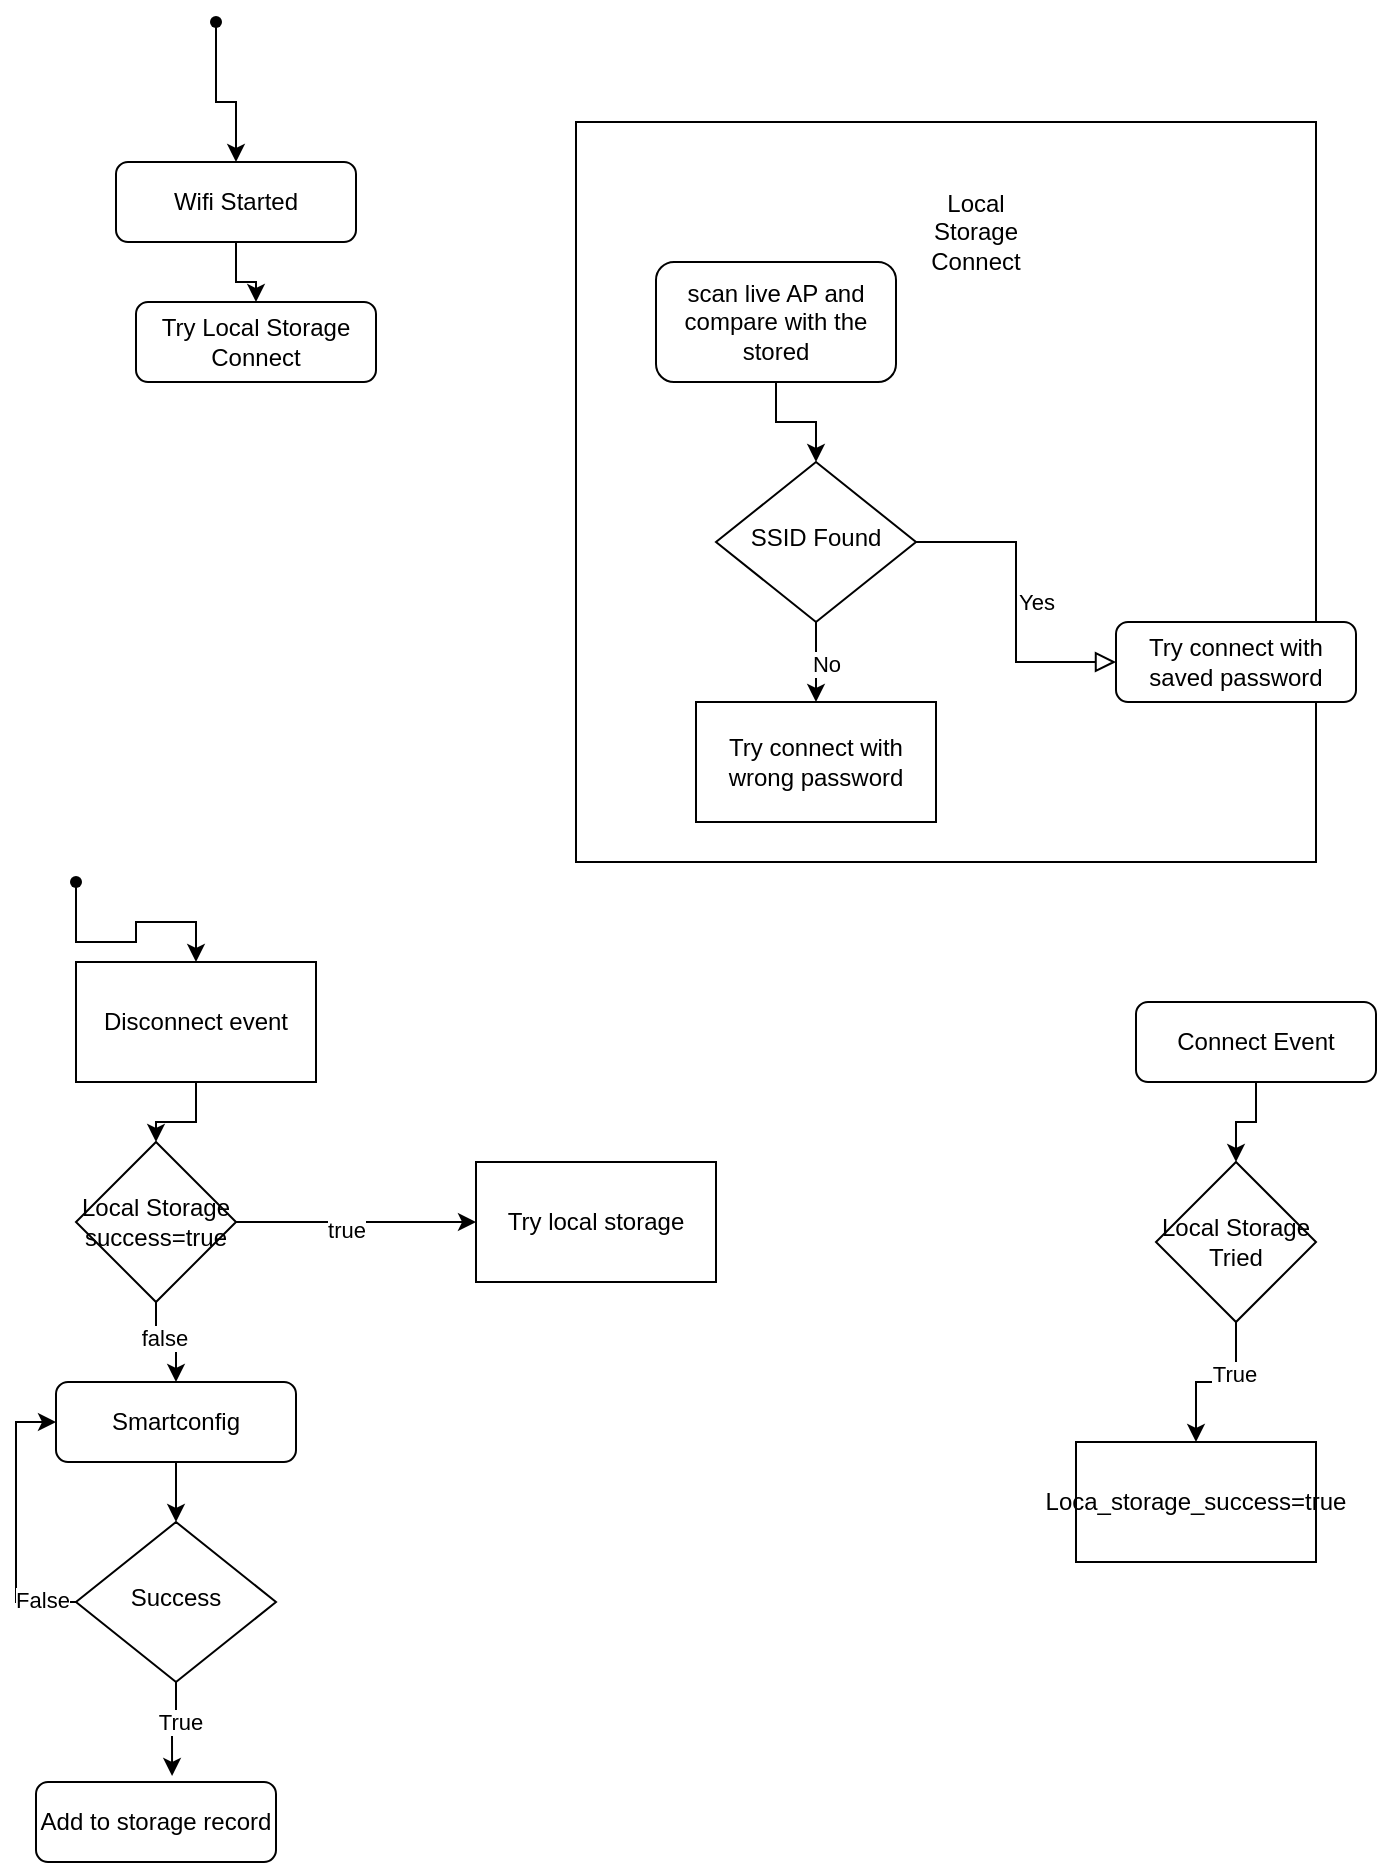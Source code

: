 <mxfile version="26.0.16">
  <diagram id="C5RBs43oDa-KdzZeNtuy" name="Page-1">
    <mxGraphModel dx="1153" dy="1701" grid="1" gridSize="10" guides="1" tooltips="1" connect="1" arrows="1" fold="1" page="1" pageScale="1" pageWidth="827" pageHeight="1169" math="0" shadow="0">
      <root>
        <mxCell id="WIyWlLk6GJQsqaUBKTNV-0" />
        <mxCell id="WIyWlLk6GJQsqaUBKTNV-1" parent="WIyWlLk6GJQsqaUBKTNV-0" />
        <mxCell id="-WDgdykgy2R4WfYBb3JP-49" value="" style="whiteSpace=wrap;html=1;aspect=fixed;" vertex="1" parent="WIyWlLk6GJQsqaUBKTNV-1">
          <mxGeometry x="380" y="-100" width="370" height="370" as="geometry" />
        </mxCell>
        <mxCell id="WIyWlLk6GJQsqaUBKTNV-3" value="Try Local Storage Connect" style="rounded=1;whiteSpace=wrap;html=1;fontSize=12;glass=0;strokeWidth=1;shadow=0;" parent="WIyWlLk6GJQsqaUBKTNV-1" vertex="1">
          <mxGeometry x="160" y="-10" width="120" height="40" as="geometry" />
        </mxCell>
        <mxCell id="WIyWlLk6GJQsqaUBKTNV-5" value="Yes" style="edgeStyle=orthogonalEdgeStyle;rounded=0;html=1;jettySize=auto;orthogonalLoop=1;fontSize=11;endArrow=block;endFill=0;endSize=8;strokeWidth=1;shadow=0;labelBackgroundColor=none;" parent="WIyWlLk6GJQsqaUBKTNV-1" source="WIyWlLk6GJQsqaUBKTNV-6" target="WIyWlLk6GJQsqaUBKTNV-7" edge="1">
          <mxGeometry y="10" relative="1" as="geometry">
            <mxPoint as="offset" />
          </mxGeometry>
        </mxCell>
        <mxCell id="-WDgdykgy2R4WfYBb3JP-23" style="edgeStyle=orthogonalEdgeStyle;rounded=0;orthogonalLoop=1;jettySize=auto;html=1;exitX=0.5;exitY=1;exitDx=0;exitDy=0;" edge="1" parent="WIyWlLk6GJQsqaUBKTNV-1" source="WIyWlLk6GJQsqaUBKTNV-6" target="-WDgdykgy2R4WfYBb3JP-22">
          <mxGeometry relative="1" as="geometry" />
        </mxCell>
        <mxCell id="-WDgdykgy2R4WfYBb3JP-24" value="No" style="edgeLabel;html=1;align=center;verticalAlign=middle;resizable=0;points=[];" vertex="1" connectable="0" parent="-WDgdykgy2R4WfYBb3JP-23">
          <mxGeometry x="0.04" y="5" relative="1" as="geometry">
            <mxPoint as="offset" />
          </mxGeometry>
        </mxCell>
        <mxCell id="WIyWlLk6GJQsqaUBKTNV-6" value="SSID Found" style="rhombus;whiteSpace=wrap;html=1;shadow=0;fontFamily=Helvetica;fontSize=12;align=center;strokeWidth=1;spacing=6;spacingTop=-4;" parent="WIyWlLk6GJQsqaUBKTNV-1" vertex="1">
          <mxGeometry x="450" y="70" width="100" height="80" as="geometry" />
        </mxCell>
        <mxCell id="WIyWlLk6GJQsqaUBKTNV-7" value="Try connect with saved password" style="rounded=1;whiteSpace=wrap;html=1;fontSize=12;glass=0;strokeWidth=1;shadow=0;" parent="WIyWlLk6GJQsqaUBKTNV-1" vertex="1">
          <mxGeometry x="650" y="150" width="120" height="40" as="geometry" />
        </mxCell>
        <mxCell id="WIyWlLk6GJQsqaUBKTNV-11" value="Add to storage record" style="rounded=1;whiteSpace=wrap;html=1;fontSize=12;glass=0;strokeWidth=1;shadow=0;" parent="WIyWlLk6GJQsqaUBKTNV-1" vertex="1">
          <mxGeometry x="110" y="730" width="120" height="40" as="geometry" />
        </mxCell>
        <mxCell id="-WDgdykgy2R4WfYBb3JP-5" style="edgeStyle=orthogonalEdgeStyle;rounded=0;orthogonalLoop=1;jettySize=auto;html=1;exitX=0.5;exitY=1;exitDx=0;exitDy=0;entryX=0.5;entryY=0;entryDx=0;entryDy=0;" edge="1" parent="WIyWlLk6GJQsqaUBKTNV-1" source="WIyWlLk6GJQsqaUBKTNV-12" target="-WDgdykgy2R4WfYBb3JP-4">
          <mxGeometry relative="1" as="geometry" />
        </mxCell>
        <mxCell id="WIyWlLk6GJQsqaUBKTNV-12" value="Smartconfig" style="rounded=1;whiteSpace=wrap;html=1;fontSize=12;glass=0;strokeWidth=1;shadow=0;" parent="WIyWlLk6GJQsqaUBKTNV-1" vertex="1">
          <mxGeometry x="120" y="530" width="120" height="40" as="geometry" />
        </mxCell>
        <mxCell id="-WDgdykgy2R4WfYBb3JP-8" style="edgeStyle=orthogonalEdgeStyle;rounded=0;orthogonalLoop=1;jettySize=auto;html=1;exitX=0;exitY=0.5;exitDx=0;exitDy=0;entryX=0;entryY=0.5;entryDx=0;entryDy=0;" edge="1" parent="WIyWlLk6GJQsqaUBKTNV-1" source="-WDgdykgy2R4WfYBb3JP-4" target="WIyWlLk6GJQsqaUBKTNV-12">
          <mxGeometry relative="1" as="geometry" />
        </mxCell>
        <mxCell id="-WDgdykgy2R4WfYBb3JP-9" value="False" style="edgeLabel;html=1;align=center;verticalAlign=middle;resizable=0;points=[];" vertex="1" connectable="0" parent="-WDgdykgy2R4WfYBb3JP-8">
          <mxGeometry x="-0.757" y="-1" relative="1" as="geometry">
            <mxPoint as="offset" />
          </mxGeometry>
        </mxCell>
        <mxCell id="-WDgdykgy2R4WfYBb3JP-4" value="Success" style="rhombus;whiteSpace=wrap;html=1;shadow=0;fontFamily=Helvetica;fontSize=12;align=center;strokeWidth=1;spacing=6;spacingTop=-4;" vertex="1" parent="WIyWlLk6GJQsqaUBKTNV-1">
          <mxGeometry x="130" y="600" width="100" height="80" as="geometry" />
        </mxCell>
        <mxCell id="-WDgdykgy2R4WfYBb3JP-6" style="edgeStyle=orthogonalEdgeStyle;rounded=0;orthogonalLoop=1;jettySize=auto;html=1;exitX=0.5;exitY=1;exitDx=0;exitDy=0;entryX=0.567;entryY=-0.075;entryDx=0;entryDy=0;entryPerimeter=0;" edge="1" parent="WIyWlLk6GJQsqaUBKTNV-1" source="-WDgdykgy2R4WfYBb3JP-4" target="WIyWlLk6GJQsqaUBKTNV-11">
          <mxGeometry relative="1" as="geometry" />
        </mxCell>
        <mxCell id="-WDgdykgy2R4WfYBb3JP-7" value="True" style="edgeLabel;html=1;align=center;verticalAlign=middle;resizable=0;points=[];" vertex="1" connectable="0" parent="-WDgdykgy2R4WfYBb3JP-6">
          <mxGeometry x="-0.184" y="2" relative="1" as="geometry">
            <mxPoint as="offset" />
          </mxGeometry>
        </mxCell>
        <mxCell id="-WDgdykgy2R4WfYBb3JP-22" value="Try connect with wrong password" style="rounded=0;whiteSpace=wrap;html=1;" vertex="1" parent="WIyWlLk6GJQsqaUBKTNV-1">
          <mxGeometry x="440" y="190" width="120" height="60" as="geometry" />
        </mxCell>
        <mxCell id="-WDgdykgy2R4WfYBb3JP-29" style="edgeStyle=orthogonalEdgeStyle;rounded=0;orthogonalLoop=1;jettySize=auto;html=1;entryX=0.5;entryY=0;entryDx=0;entryDy=0;" edge="1" parent="WIyWlLk6GJQsqaUBKTNV-1" source="-WDgdykgy2R4WfYBb3JP-25" target="-WDgdykgy2R4WfYBb3JP-26">
          <mxGeometry relative="1" as="geometry" />
        </mxCell>
        <mxCell id="-WDgdykgy2R4WfYBb3JP-25" value="Disconnect event" style="rounded=0;whiteSpace=wrap;html=1;" vertex="1" parent="WIyWlLk6GJQsqaUBKTNV-1">
          <mxGeometry x="130" y="320" width="120" height="60" as="geometry" />
        </mxCell>
        <mxCell id="-WDgdykgy2R4WfYBb3JP-27" style="edgeStyle=orthogonalEdgeStyle;rounded=0;orthogonalLoop=1;jettySize=auto;html=1;exitX=0.5;exitY=1;exitDx=0;exitDy=0;" edge="1" parent="WIyWlLk6GJQsqaUBKTNV-1" source="-WDgdykgy2R4WfYBb3JP-26" target="WIyWlLk6GJQsqaUBKTNV-12">
          <mxGeometry relative="1" as="geometry" />
        </mxCell>
        <mxCell id="-WDgdykgy2R4WfYBb3JP-28" value="false" style="edgeLabel;html=1;align=center;verticalAlign=middle;resizable=0;points=[];" vertex="1" connectable="0" parent="-WDgdykgy2R4WfYBb3JP-27">
          <mxGeometry x="-0.04" y="2" relative="1" as="geometry">
            <mxPoint as="offset" />
          </mxGeometry>
        </mxCell>
        <mxCell id="-WDgdykgy2R4WfYBb3JP-46" style="edgeStyle=orthogonalEdgeStyle;rounded=0;orthogonalLoop=1;jettySize=auto;html=1;exitX=1;exitY=0.5;exitDx=0;exitDy=0;" edge="1" parent="WIyWlLk6GJQsqaUBKTNV-1" source="-WDgdykgy2R4WfYBb3JP-26" target="-WDgdykgy2R4WfYBb3JP-48">
          <mxGeometry relative="1" as="geometry">
            <mxPoint x="320" y="450" as="targetPoint" />
          </mxGeometry>
        </mxCell>
        <mxCell id="-WDgdykgy2R4WfYBb3JP-47" value="true" style="edgeLabel;html=1;align=center;verticalAlign=middle;resizable=0;points=[];" vertex="1" connectable="0" parent="-WDgdykgy2R4WfYBb3JP-46">
          <mxGeometry x="-0.095" y="-4" relative="1" as="geometry">
            <mxPoint as="offset" />
          </mxGeometry>
        </mxCell>
        <mxCell id="-WDgdykgy2R4WfYBb3JP-26" value="Local Storage success=true" style="rhombus;whiteSpace=wrap;html=1;" vertex="1" parent="WIyWlLk6GJQsqaUBKTNV-1">
          <mxGeometry x="130" y="410" width="80" height="80" as="geometry" />
        </mxCell>
        <mxCell id="-WDgdykgy2R4WfYBb3JP-31" style="edgeStyle=orthogonalEdgeStyle;rounded=0;orthogonalLoop=1;jettySize=auto;html=1;" edge="1" parent="WIyWlLk6GJQsqaUBKTNV-1" source="-WDgdykgy2R4WfYBb3JP-30" target="-WDgdykgy2R4WfYBb3JP-25">
          <mxGeometry relative="1" as="geometry" />
        </mxCell>
        <mxCell id="-WDgdykgy2R4WfYBb3JP-30" value="" style="shape=waypoint;sketch=0;fillStyle=solid;size=6;pointerEvents=1;points=[];fillColor=none;resizable=0;rotatable=0;perimeter=centerPerimeter;snapToPoint=1;" vertex="1" parent="WIyWlLk6GJQsqaUBKTNV-1">
          <mxGeometry x="120" y="270" width="20" height="20" as="geometry" />
        </mxCell>
        <mxCell id="-WDgdykgy2R4WfYBb3JP-35" style="edgeStyle=orthogonalEdgeStyle;rounded=0;orthogonalLoop=1;jettySize=auto;html=1;" edge="1" parent="WIyWlLk6GJQsqaUBKTNV-1" source="-WDgdykgy2R4WfYBb3JP-32" target="-WDgdykgy2R4WfYBb3JP-34">
          <mxGeometry relative="1" as="geometry" />
        </mxCell>
        <mxCell id="-WDgdykgy2R4WfYBb3JP-32" value="" style="shape=waypoint;sketch=0;fillStyle=solid;size=6;pointerEvents=1;points=[];fillColor=none;resizable=0;rotatable=0;perimeter=centerPerimeter;snapToPoint=1;" vertex="1" parent="WIyWlLk6GJQsqaUBKTNV-1">
          <mxGeometry x="190" y="-160" width="20" height="20" as="geometry" />
        </mxCell>
        <mxCell id="-WDgdykgy2R4WfYBb3JP-36" style="edgeStyle=orthogonalEdgeStyle;rounded=0;orthogonalLoop=1;jettySize=auto;html=1;exitX=0.5;exitY=1;exitDx=0;exitDy=0;" edge="1" parent="WIyWlLk6GJQsqaUBKTNV-1" source="-WDgdykgy2R4WfYBb3JP-34" target="WIyWlLk6GJQsqaUBKTNV-3">
          <mxGeometry relative="1" as="geometry" />
        </mxCell>
        <mxCell id="-WDgdykgy2R4WfYBb3JP-34" value="Wifi Started" style="rounded=1;whiteSpace=wrap;html=1;fontSize=12;glass=0;strokeWidth=1;shadow=0;" vertex="1" parent="WIyWlLk6GJQsqaUBKTNV-1">
          <mxGeometry x="150" y="-80" width="120" height="40" as="geometry" />
        </mxCell>
        <mxCell id="-WDgdykgy2R4WfYBb3JP-41" style="edgeStyle=orthogonalEdgeStyle;rounded=0;orthogonalLoop=1;jettySize=auto;html=1;exitX=0.5;exitY=1;exitDx=0;exitDy=0;entryX=0.5;entryY=0;entryDx=0;entryDy=0;" edge="1" parent="WIyWlLk6GJQsqaUBKTNV-1" source="-WDgdykgy2R4WfYBb3JP-38" target="-WDgdykgy2R4WfYBb3JP-40">
          <mxGeometry relative="1" as="geometry" />
        </mxCell>
        <mxCell id="-WDgdykgy2R4WfYBb3JP-38" value="Connect Event" style="rounded=1;whiteSpace=wrap;html=1;fontSize=12;glass=0;strokeWidth=1;shadow=0;" vertex="1" parent="WIyWlLk6GJQsqaUBKTNV-1">
          <mxGeometry x="660" y="340" width="120" height="40" as="geometry" />
        </mxCell>
        <mxCell id="-WDgdykgy2R4WfYBb3JP-42" style="edgeStyle=orthogonalEdgeStyle;rounded=0;orthogonalLoop=1;jettySize=auto;html=1;exitX=0.5;exitY=1;exitDx=0;exitDy=0;entryX=0.5;entryY=0;entryDx=0;entryDy=0;" edge="1" parent="WIyWlLk6GJQsqaUBKTNV-1" source="-WDgdykgy2R4WfYBb3JP-40" target="-WDgdykgy2R4WfYBb3JP-44">
          <mxGeometry relative="1" as="geometry">
            <mxPoint x="700" y="540" as="targetPoint" />
          </mxGeometry>
        </mxCell>
        <mxCell id="-WDgdykgy2R4WfYBb3JP-43" value="True" style="edgeLabel;html=1;align=center;verticalAlign=middle;resizable=0;points=[];" vertex="1" connectable="0" parent="-WDgdykgy2R4WfYBb3JP-42">
          <mxGeometry x="-0.354" y="-1" relative="1" as="geometry">
            <mxPoint as="offset" />
          </mxGeometry>
        </mxCell>
        <mxCell id="-WDgdykgy2R4WfYBb3JP-40" value="Local Storage Tried" style="rhombus;whiteSpace=wrap;html=1;" vertex="1" parent="WIyWlLk6GJQsqaUBKTNV-1">
          <mxGeometry x="670" y="420" width="80" height="80" as="geometry" />
        </mxCell>
        <mxCell id="-WDgdykgy2R4WfYBb3JP-44" value="Loca_storage_success=true" style="rounded=0;whiteSpace=wrap;html=1;" vertex="1" parent="WIyWlLk6GJQsqaUBKTNV-1">
          <mxGeometry x="630" y="560" width="120" height="60" as="geometry" />
        </mxCell>
        <mxCell id="-WDgdykgy2R4WfYBb3JP-48" value="Try local storage" style="rounded=0;whiteSpace=wrap;html=1;" vertex="1" parent="WIyWlLk6GJQsqaUBKTNV-1">
          <mxGeometry x="330" y="420" width="120" height="60" as="geometry" />
        </mxCell>
        <mxCell id="-WDgdykgy2R4WfYBb3JP-50" value="Local Storage Connect" style="text;html=1;align=center;verticalAlign=middle;whiteSpace=wrap;rounded=0;" vertex="1" parent="WIyWlLk6GJQsqaUBKTNV-1">
          <mxGeometry x="550" y="-60" width="60" height="30" as="geometry" />
        </mxCell>
        <mxCell id="-WDgdykgy2R4WfYBb3JP-52" style="edgeStyle=orthogonalEdgeStyle;rounded=0;orthogonalLoop=1;jettySize=auto;html=1;exitX=0.5;exitY=1;exitDx=0;exitDy=0;" edge="1" parent="WIyWlLk6GJQsqaUBKTNV-1" source="-WDgdykgy2R4WfYBb3JP-51" target="WIyWlLk6GJQsqaUBKTNV-6">
          <mxGeometry relative="1" as="geometry" />
        </mxCell>
        <mxCell id="-WDgdykgy2R4WfYBb3JP-51" value="scan live AP and compare with the stored" style="rounded=1;whiteSpace=wrap;html=1;" vertex="1" parent="WIyWlLk6GJQsqaUBKTNV-1">
          <mxGeometry x="420" y="-30" width="120" height="60" as="geometry" />
        </mxCell>
      </root>
    </mxGraphModel>
  </diagram>
</mxfile>
